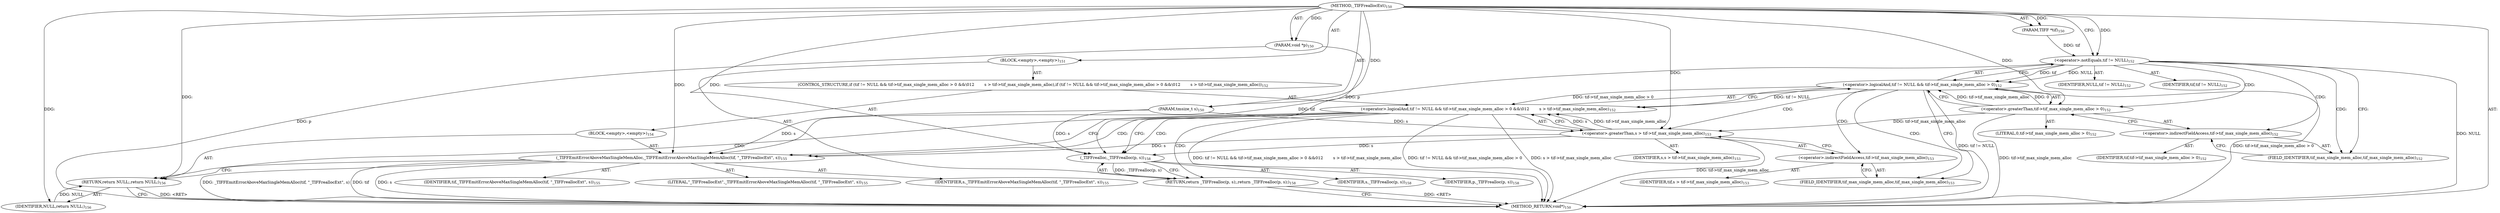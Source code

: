 digraph "_TIFFreallocExt" {  
"268" [label = <(METHOD,_TIFFreallocExt)<SUB>150</SUB>> ]
"269" [label = <(PARAM,TIFF *tif)<SUB>150</SUB>> ]
"270" [label = <(PARAM,void *p)<SUB>150</SUB>> ]
"271" [label = <(PARAM,tmsize_t s)<SUB>150</SUB>> ]
"272" [label = <(BLOCK,&lt;empty&gt;,&lt;empty&gt;)<SUB>151</SUB>> ]
"273" [label = <(CONTROL_STRUCTURE,if (tif != NULL &amp;&amp; tif-&gt;tif_max_single_mem_alloc &gt; 0 &amp;&amp;\012        s &gt; tif-&gt;tif_max_single_mem_alloc),if (tif != NULL &amp;&amp; tif-&gt;tif_max_single_mem_alloc &gt; 0 &amp;&amp;\012        s &gt; tif-&gt;tif_max_single_mem_alloc))<SUB>152</SUB>> ]
"274" [label = <(&lt;operator&gt;.logicalAnd,tif != NULL &amp;&amp; tif-&gt;tif_max_single_mem_alloc &gt; 0 &amp;&amp;\012        s &gt; tif-&gt;tif_max_single_mem_alloc)<SUB>152</SUB>> ]
"275" [label = <(&lt;operator&gt;.logicalAnd,tif != NULL &amp;&amp; tif-&gt;tif_max_single_mem_alloc &gt; 0)<SUB>152</SUB>> ]
"276" [label = <(&lt;operator&gt;.notEquals,tif != NULL)<SUB>152</SUB>> ]
"277" [label = <(IDENTIFIER,tif,tif != NULL)<SUB>152</SUB>> ]
"278" [label = <(IDENTIFIER,NULL,tif != NULL)<SUB>152</SUB>> ]
"279" [label = <(&lt;operator&gt;.greaterThan,tif-&gt;tif_max_single_mem_alloc &gt; 0)<SUB>152</SUB>> ]
"280" [label = <(&lt;operator&gt;.indirectFieldAccess,tif-&gt;tif_max_single_mem_alloc)<SUB>152</SUB>> ]
"281" [label = <(IDENTIFIER,tif,tif-&gt;tif_max_single_mem_alloc &gt; 0)<SUB>152</SUB>> ]
"282" [label = <(FIELD_IDENTIFIER,tif_max_single_mem_alloc,tif_max_single_mem_alloc)<SUB>152</SUB>> ]
"283" [label = <(LITERAL,0,tif-&gt;tif_max_single_mem_alloc &gt; 0)<SUB>152</SUB>> ]
"284" [label = <(&lt;operator&gt;.greaterThan,s &gt; tif-&gt;tif_max_single_mem_alloc)<SUB>153</SUB>> ]
"285" [label = <(IDENTIFIER,s,s &gt; tif-&gt;tif_max_single_mem_alloc)<SUB>153</SUB>> ]
"286" [label = <(&lt;operator&gt;.indirectFieldAccess,tif-&gt;tif_max_single_mem_alloc)<SUB>153</SUB>> ]
"287" [label = <(IDENTIFIER,tif,s &gt; tif-&gt;tif_max_single_mem_alloc)<SUB>153</SUB>> ]
"288" [label = <(FIELD_IDENTIFIER,tif_max_single_mem_alloc,tif_max_single_mem_alloc)<SUB>153</SUB>> ]
"289" [label = <(BLOCK,&lt;empty&gt;,&lt;empty&gt;)<SUB>154</SUB>> ]
"290" [label = <(_TIFFEmitErrorAboveMaxSingleMemAlloc,_TIFFEmitErrorAboveMaxSingleMemAlloc(tif, &quot;_TIFFreallocExt&quot;, s))<SUB>155</SUB>> ]
"291" [label = <(IDENTIFIER,tif,_TIFFEmitErrorAboveMaxSingleMemAlloc(tif, &quot;_TIFFreallocExt&quot;, s))<SUB>155</SUB>> ]
"292" [label = <(LITERAL,&quot;_TIFFreallocExt&quot;,_TIFFEmitErrorAboveMaxSingleMemAlloc(tif, &quot;_TIFFreallocExt&quot;, s))<SUB>155</SUB>> ]
"293" [label = <(IDENTIFIER,s,_TIFFEmitErrorAboveMaxSingleMemAlloc(tif, &quot;_TIFFreallocExt&quot;, s))<SUB>155</SUB>> ]
"294" [label = <(RETURN,return NULL;,return NULL;)<SUB>156</SUB>> ]
"295" [label = <(IDENTIFIER,NULL,return NULL;)<SUB>156</SUB>> ]
"296" [label = <(RETURN,return _TIFFrealloc(p, s);,return _TIFFrealloc(p, s);)<SUB>158</SUB>> ]
"297" [label = <(_TIFFrealloc,_TIFFrealloc(p, s))<SUB>158</SUB>> ]
"298" [label = <(IDENTIFIER,p,_TIFFrealloc(p, s))<SUB>158</SUB>> ]
"299" [label = <(IDENTIFIER,s,_TIFFrealloc(p, s))<SUB>158</SUB>> ]
"300" [label = <(METHOD_RETURN,void*)<SUB>150</SUB>> ]
  "268" -> "269"  [ label = "AST: "] 
  "268" -> "270"  [ label = "AST: "] 
  "268" -> "271"  [ label = "AST: "] 
  "268" -> "272"  [ label = "AST: "] 
  "268" -> "300"  [ label = "AST: "] 
  "272" -> "273"  [ label = "AST: "] 
  "272" -> "296"  [ label = "AST: "] 
  "273" -> "274"  [ label = "AST: "] 
  "273" -> "289"  [ label = "AST: "] 
  "274" -> "275"  [ label = "AST: "] 
  "274" -> "284"  [ label = "AST: "] 
  "275" -> "276"  [ label = "AST: "] 
  "275" -> "279"  [ label = "AST: "] 
  "276" -> "277"  [ label = "AST: "] 
  "276" -> "278"  [ label = "AST: "] 
  "279" -> "280"  [ label = "AST: "] 
  "279" -> "283"  [ label = "AST: "] 
  "280" -> "281"  [ label = "AST: "] 
  "280" -> "282"  [ label = "AST: "] 
  "284" -> "285"  [ label = "AST: "] 
  "284" -> "286"  [ label = "AST: "] 
  "286" -> "287"  [ label = "AST: "] 
  "286" -> "288"  [ label = "AST: "] 
  "289" -> "290"  [ label = "AST: "] 
  "289" -> "294"  [ label = "AST: "] 
  "290" -> "291"  [ label = "AST: "] 
  "290" -> "292"  [ label = "AST: "] 
  "290" -> "293"  [ label = "AST: "] 
  "294" -> "295"  [ label = "AST: "] 
  "296" -> "297"  [ label = "AST: "] 
  "297" -> "298"  [ label = "AST: "] 
  "297" -> "299"  [ label = "AST: "] 
  "296" -> "300"  [ label = "CFG: "] 
  "274" -> "290"  [ label = "CFG: "] 
  "274" -> "297"  [ label = "CFG: "] 
  "297" -> "296"  [ label = "CFG: "] 
  "275" -> "274"  [ label = "CFG: "] 
  "275" -> "288"  [ label = "CFG: "] 
  "284" -> "274"  [ label = "CFG: "] 
  "290" -> "294"  [ label = "CFG: "] 
  "294" -> "300"  [ label = "CFG: "] 
  "276" -> "275"  [ label = "CFG: "] 
  "276" -> "282"  [ label = "CFG: "] 
  "279" -> "275"  [ label = "CFG: "] 
  "286" -> "284"  [ label = "CFG: "] 
  "280" -> "279"  [ label = "CFG: "] 
  "288" -> "286"  [ label = "CFG: "] 
  "282" -> "280"  [ label = "CFG: "] 
  "268" -> "276"  [ label = "CFG: "] 
  "296" -> "300"  [ label = "DDG: &lt;RET&gt;"] 
  "294" -> "300"  [ label = "DDG: &lt;RET&gt;"] 
  "270" -> "300"  [ label = "DDG: p"] 
  "275" -> "300"  [ label = "DDG: tif != NULL"] 
  "279" -> "300"  [ label = "DDG: tif-&gt;tif_max_single_mem_alloc"] 
  "275" -> "300"  [ label = "DDG: tif-&gt;tif_max_single_mem_alloc &gt; 0"] 
  "274" -> "300"  [ label = "DDG: tif != NULL &amp;&amp; tif-&gt;tif_max_single_mem_alloc &gt; 0"] 
  "284" -> "300"  [ label = "DDG: tif-&gt;tif_max_single_mem_alloc"] 
  "274" -> "300"  [ label = "DDG: s &gt; tif-&gt;tif_max_single_mem_alloc"] 
  "274" -> "300"  [ label = "DDG: tif != NULL &amp;&amp; tif-&gt;tif_max_single_mem_alloc &gt; 0 &amp;&amp;\012        s &gt; tif-&gt;tif_max_single_mem_alloc"] 
  "290" -> "300"  [ label = "DDG: tif"] 
  "290" -> "300"  [ label = "DDG: s"] 
  "290" -> "300"  [ label = "DDG: _TIFFEmitErrorAboveMaxSingleMemAlloc(tif, &quot;_TIFFreallocExt&quot;, s)"] 
  "276" -> "300"  [ label = "DDG: NULL"] 
  "268" -> "269"  [ label = "DDG: "] 
  "268" -> "270"  [ label = "DDG: "] 
  "268" -> "271"  [ label = "DDG: "] 
  "297" -> "296"  [ label = "DDG: _TIFFrealloc(p, s)"] 
  "275" -> "274"  [ label = "DDG: tif != NULL"] 
  "275" -> "274"  [ label = "DDG: tif-&gt;tif_max_single_mem_alloc &gt; 0"] 
  "284" -> "274"  [ label = "DDG: s"] 
  "284" -> "274"  [ label = "DDG: tif-&gt;tif_max_single_mem_alloc"] 
  "295" -> "294"  [ label = "DDG: NULL"] 
  "268" -> "294"  [ label = "DDG: "] 
  "270" -> "297"  [ label = "DDG: p"] 
  "268" -> "297"  [ label = "DDG: "] 
  "284" -> "297"  [ label = "DDG: s"] 
  "271" -> "297"  [ label = "DDG: s"] 
  "276" -> "275"  [ label = "DDG: tif"] 
  "276" -> "275"  [ label = "DDG: NULL"] 
  "279" -> "275"  [ label = "DDG: tif-&gt;tif_max_single_mem_alloc"] 
  "279" -> "275"  [ label = "DDG: 0"] 
  "271" -> "284"  [ label = "DDG: s"] 
  "268" -> "284"  [ label = "DDG: "] 
  "279" -> "284"  [ label = "DDG: tif-&gt;tif_max_single_mem_alloc"] 
  "276" -> "290"  [ label = "DDG: tif"] 
  "268" -> "290"  [ label = "DDG: "] 
  "284" -> "290"  [ label = "DDG: s"] 
  "271" -> "290"  [ label = "DDG: s"] 
  "268" -> "295"  [ label = "DDG: "] 
  "269" -> "276"  [ label = "DDG: tif"] 
  "268" -> "276"  [ label = "DDG: "] 
  "268" -> "279"  [ label = "DDG: "] 
  "274" -> "296"  [ label = "CDG: "] 
  "274" -> "294"  [ label = "CDG: "] 
  "274" -> "290"  [ label = "CDG: "] 
  "274" -> "297"  [ label = "CDG: "] 
  "275" -> "286"  [ label = "CDG: "] 
  "275" -> "284"  [ label = "CDG: "] 
  "275" -> "288"  [ label = "CDG: "] 
  "276" -> "280"  [ label = "CDG: "] 
  "276" -> "282"  [ label = "CDG: "] 
  "276" -> "279"  [ label = "CDG: "] 
}
